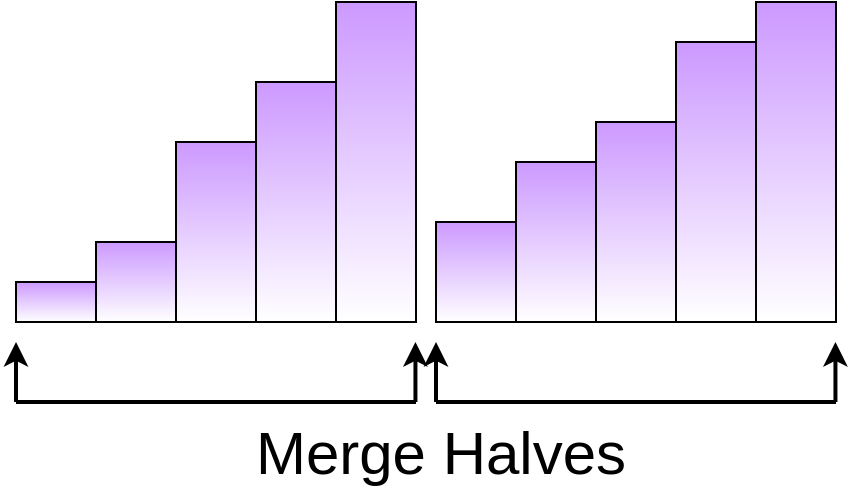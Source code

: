 <mxfile version="13.1.5"><diagram id="ymU97V0TVOv2dqQpqcPf" name="Page-1"><mxGraphModel dx="1038" dy="531" grid="1" gridSize="10" guides="1" tooltips="1" connect="1" arrows="1" fold="1" page="1" pageScale="1" pageWidth="850" pageHeight="1100" math="0" shadow="0"><root><mxCell id="0"/><mxCell id="1" parent="0"/><mxCell id="ui-FR74ldUklCKjxMkr5-7" value="" style="rounded=0;whiteSpace=wrap;html=1;fillColor=#CC99FF;gradientColor=#ffffff;" vertex="1" parent="1"><mxGeometry x="200" y="420" width="40" height="20" as="geometry"/></mxCell><mxCell id="ui-FR74ldUklCKjxMkr5-8" value="" style="rounded=0;whiteSpace=wrap;html=1;fillColor=#CC99FF;gradientColor=#ffffff;" vertex="1" parent="1"><mxGeometry x="280" y="350" width="40" height="90" as="geometry"/></mxCell><mxCell id="ui-FR74ldUklCKjxMkr5-9" value="" style="rounded=0;whiteSpace=wrap;html=1;fillColor=#CC99FF;gradientColor=#ffffff;" vertex="1" parent="1"><mxGeometry x="360" y="280" width="40" height="160" as="geometry"/></mxCell><mxCell id="ui-FR74ldUklCKjxMkr5-10" value="" style="rounded=0;whiteSpace=wrap;html=1;fillColor=#CC99FF;gradientColor=#ffffff;" vertex="1" parent="1"><mxGeometry x="410" y="390" width="40" height="50" as="geometry"/></mxCell><mxCell id="ui-FR74ldUklCKjxMkr5-11" value="" style="rounded=0;whiteSpace=wrap;html=1;fillColor=#CC99FF;gradientColor=#ffffff;" vertex="1" parent="1"><mxGeometry x="450" y="360" width="40" height="80" as="geometry"/></mxCell><mxCell id="ui-FR74ldUklCKjxMkr5-12" value="" style="rounded=0;whiteSpace=wrap;html=1;fillColor=#CC99FF;gradientColor=#ffffff;" vertex="1" parent="1"><mxGeometry x="490" y="340" width="40" height="100" as="geometry"/></mxCell><mxCell id="ui-FR74ldUklCKjxMkr5-13" value="" style="rounded=0;whiteSpace=wrap;html=1;fillColor=#CC99FF;gradientColor=#ffffff;" vertex="1" parent="1"><mxGeometry x="240" y="400" width="40" height="40" as="geometry"/></mxCell><mxCell id="ui-FR74ldUklCKjxMkr5-14" value="" style="rounded=0;whiteSpace=wrap;html=1;fillColor=#CC99FF;gradientColor=#ffffff;" vertex="1" parent="1"><mxGeometry x="320" y="320" width="40" height="120" as="geometry"/></mxCell><mxCell id="ui-FR74ldUklCKjxMkr5-15" value="" style="rounded=0;whiteSpace=wrap;html=1;fillColor=#CC99FF;gradientColor=#ffffff;" vertex="1" parent="1"><mxGeometry x="570" y="280" width="40" height="160" as="geometry"/></mxCell><mxCell id="ui-FR74ldUklCKjxMkr5-16" value="" style="rounded=0;whiteSpace=wrap;html=1;fillColor=#CC99FF;gradientColor=#ffffff;" vertex="1" parent="1"><mxGeometry x="530" y="300" width="40" height="140" as="geometry"/></mxCell><mxCell id="ui-FR74ldUklCKjxMkr5-17" value="" style="rounded=0;whiteSpace=wrap;html=1;fillColor=#CC99FF;gradientColor=#ffffff;" vertex="1" parent="1"><mxGeometry x="200" y="420" width="40" height="20" as="geometry"/></mxCell><mxCell id="ui-FR74ldUklCKjxMkr5-18" value="" style="rounded=0;whiteSpace=wrap;html=1;fillColor=#CC99FF;gradientColor=#ffffff;" vertex="1" parent="1"><mxGeometry x="240" y="400" width="40" height="40" as="geometry"/></mxCell><mxCell id="ui-FR74ldUklCKjxMkr5-19" value="" style="rounded=0;whiteSpace=wrap;html=1;fillColor=#CC99FF;gradientColor=#ffffff;" vertex="1" parent="1"><mxGeometry x="280" y="350" width="40" height="90" as="geometry"/></mxCell><mxCell id="ui-FR74ldUklCKjxMkr5-20" value="" style="rounded=0;whiteSpace=wrap;html=1;fillColor=#CC99FF;gradientColor=#ffffff;" vertex="1" parent="1"><mxGeometry x="320" y="320" width="40" height="120" as="geometry"/></mxCell><mxCell id="ui-FR74ldUklCKjxMkr5-21" value="" style="rounded=0;whiteSpace=wrap;html=1;fillColor=#CC99FF;gradientColor=#ffffff;" vertex="1" parent="1"><mxGeometry x="360" y="280" width="40" height="160" as="geometry"/></mxCell><mxCell id="ui-FR74ldUklCKjxMkr5-22" value="" style="rounded=0;whiteSpace=wrap;html=1;fillColor=#CC99FF;gradientColor=#ffffff;" vertex="1" parent="1"><mxGeometry x="410" y="390" width="40" height="50" as="geometry"/></mxCell><mxCell id="ui-FR74ldUklCKjxMkr5-23" value="" style="rounded=0;whiteSpace=wrap;html=1;fillColor=#CC99FF;gradientColor=#ffffff;" vertex="1" parent="1"><mxGeometry x="450" y="360" width="40" height="80" as="geometry"/></mxCell><mxCell id="ui-FR74ldUklCKjxMkr5-26" value="" style="endArrow=none;html=1;startArrow=classic;startFill=1;strokeWidth=2;" edge="1" parent="1"><mxGeometry width="50" height="50" relative="1" as="geometry"><mxPoint x="200" y="450" as="sourcePoint"/><mxPoint x="200" y="480" as="targetPoint"/></mxGeometry></mxCell><mxCell id="ui-FR74ldUklCKjxMkr5-27" value="" style="endArrow=none;html=1;strokeWidth=2;" edge="1" parent="1"><mxGeometry width="50" height="50" relative="1" as="geometry"><mxPoint x="200" y="480" as="sourcePoint"/><mxPoint x="400" y="480" as="targetPoint"/></mxGeometry></mxCell><mxCell id="ui-FR74ldUklCKjxMkr5-28" value="" style="endArrow=none;html=1;startArrow=classic;startFill=1;strokeWidth=2;" edge="1" parent="1"><mxGeometry width="50" height="50" relative="1" as="geometry"><mxPoint x="399.72" y="450" as="sourcePoint"/><mxPoint x="399.72" y="480" as="targetPoint"/></mxGeometry></mxCell><mxCell id="ui-FR74ldUklCKjxMkr5-29" value="" style="endArrow=none;html=1;startArrow=classic;startFill=1;strokeWidth=2;" edge="1" parent="1"><mxGeometry width="50" height="50" relative="1" as="geometry"><mxPoint x="410" y="450" as="sourcePoint"/><mxPoint x="410" y="480" as="targetPoint"/></mxGeometry></mxCell><mxCell id="ui-FR74ldUklCKjxMkr5-30" value="" style="endArrow=none;html=1;strokeWidth=2;" edge="1" parent="1"><mxGeometry width="50" height="50" relative="1" as="geometry"><mxPoint x="410" y="480" as="sourcePoint"/><mxPoint x="610" y="480" as="targetPoint"/></mxGeometry></mxCell><mxCell id="ui-FR74ldUklCKjxMkr5-31" value="" style="endArrow=none;html=1;startArrow=classic;startFill=1;strokeWidth=2;" edge="1" parent="1"><mxGeometry width="50" height="50" relative="1" as="geometry"><mxPoint x="609.72" y="450" as="sourcePoint"/><mxPoint x="609.72" y="480" as="targetPoint"/></mxGeometry></mxCell><mxCell id="ui-FR74ldUklCKjxMkr5-34" value="&lt;font style=&quot;font-size: 30px&quot;&gt;Merge Halves&lt;/font&gt;" style="text;html=1;strokeColor=none;fillColor=none;align=center;verticalAlign=middle;whiteSpace=wrap;rounded=0;" vertex="1" parent="1"><mxGeometry x="310" y="490" width="205" height="30" as="geometry"/></mxCell></root></mxGraphModel></diagram></mxfile>